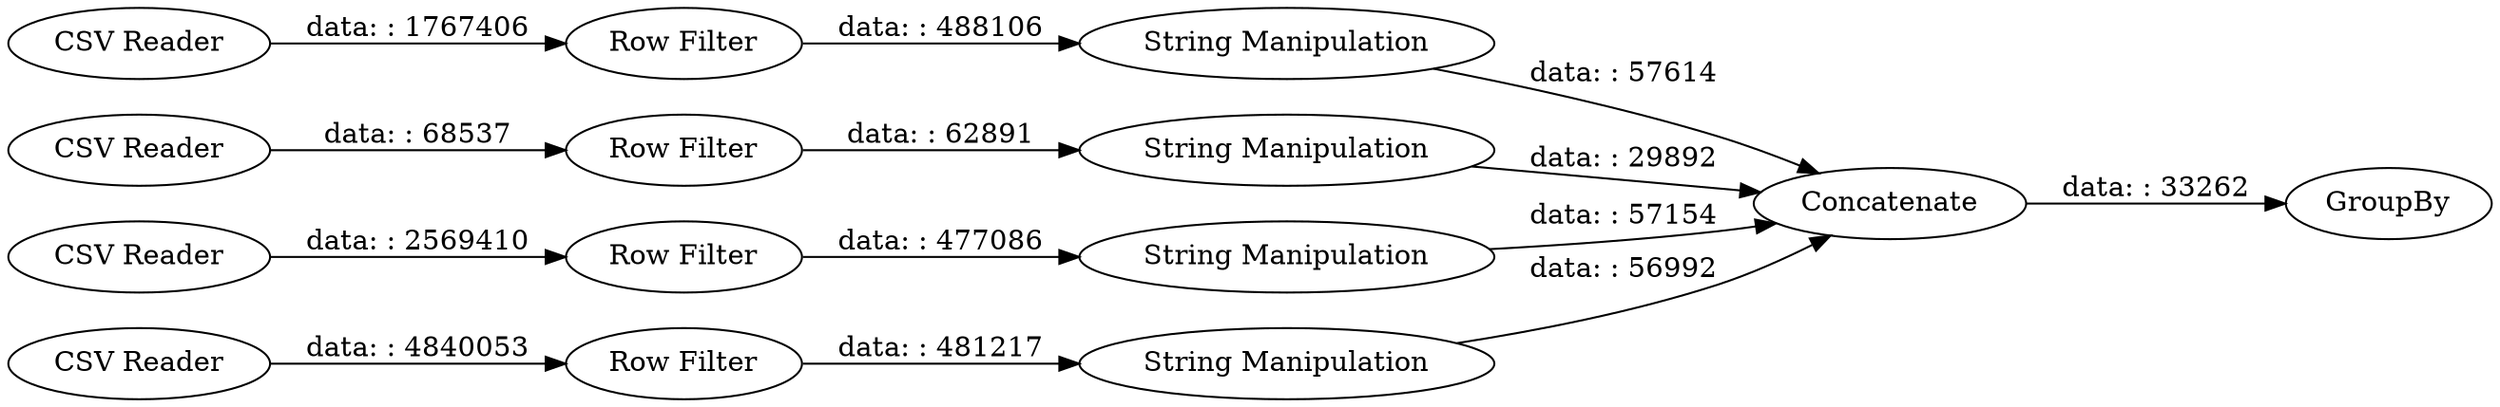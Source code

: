 digraph {
	"-7303206031144172783_265" [label="CSV Reader"]
	"-7303206031144172783_269" [label="Row Filter"]
	"-7303206031144172783_272" [label="Row Filter"]
	"-7303206031144172783_264" [label="String Manipulation"]
	"-7303206031144172783_270" [label="String Manipulation"]
	"-7303206031144172783_263" [label="Row Filter"]
	"-7303206031144172783_273" [label="String Manipulation"]
	"-7303206031144172783_275" [label=GroupBy]
	"-7303206031144172783_271" [label="CSV Reader"]
	"-7303206031144172783_262" [label="CSV Reader"]
	"-7303206031144172783_266" [label="Row Filter"]
	"-7303206031144172783_268" [label="CSV Reader"]
	"-7303206031144172783_274" [label=Concatenate]
	"-7303206031144172783_267" [label="String Manipulation"]
	"-7303206031144172783_266" -> "-7303206031144172783_267" [label="data: : 488106"]
	"-7303206031144172783_262" -> "-7303206031144172783_263" [label="data: : 68537"]
	"-7303206031144172783_269" -> "-7303206031144172783_270" [label="data: : 477086"]
	"-7303206031144172783_270" -> "-7303206031144172783_274" [label="data: : 57154"]
	"-7303206031144172783_267" -> "-7303206031144172783_274" [label="data: : 57614"]
	"-7303206031144172783_272" -> "-7303206031144172783_273" [label="data: : 481217"]
	"-7303206031144172783_268" -> "-7303206031144172783_269" [label="data: : 2569410"]
	"-7303206031144172783_274" -> "-7303206031144172783_275" [label="data: : 33262"]
	"-7303206031144172783_271" -> "-7303206031144172783_272" [label="data: : 4840053"]
	"-7303206031144172783_264" -> "-7303206031144172783_274" [label="data: : 29892"]
	"-7303206031144172783_265" -> "-7303206031144172783_266" [label="data: : 1767406"]
	"-7303206031144172783_273" -> "-7303206031144172783_274" [label="data: : 56992"]
	"-7303206031144172783_263" -> "-7303206031144172783_264" [label="data: : 62891"]
	rankdir=LR
}
